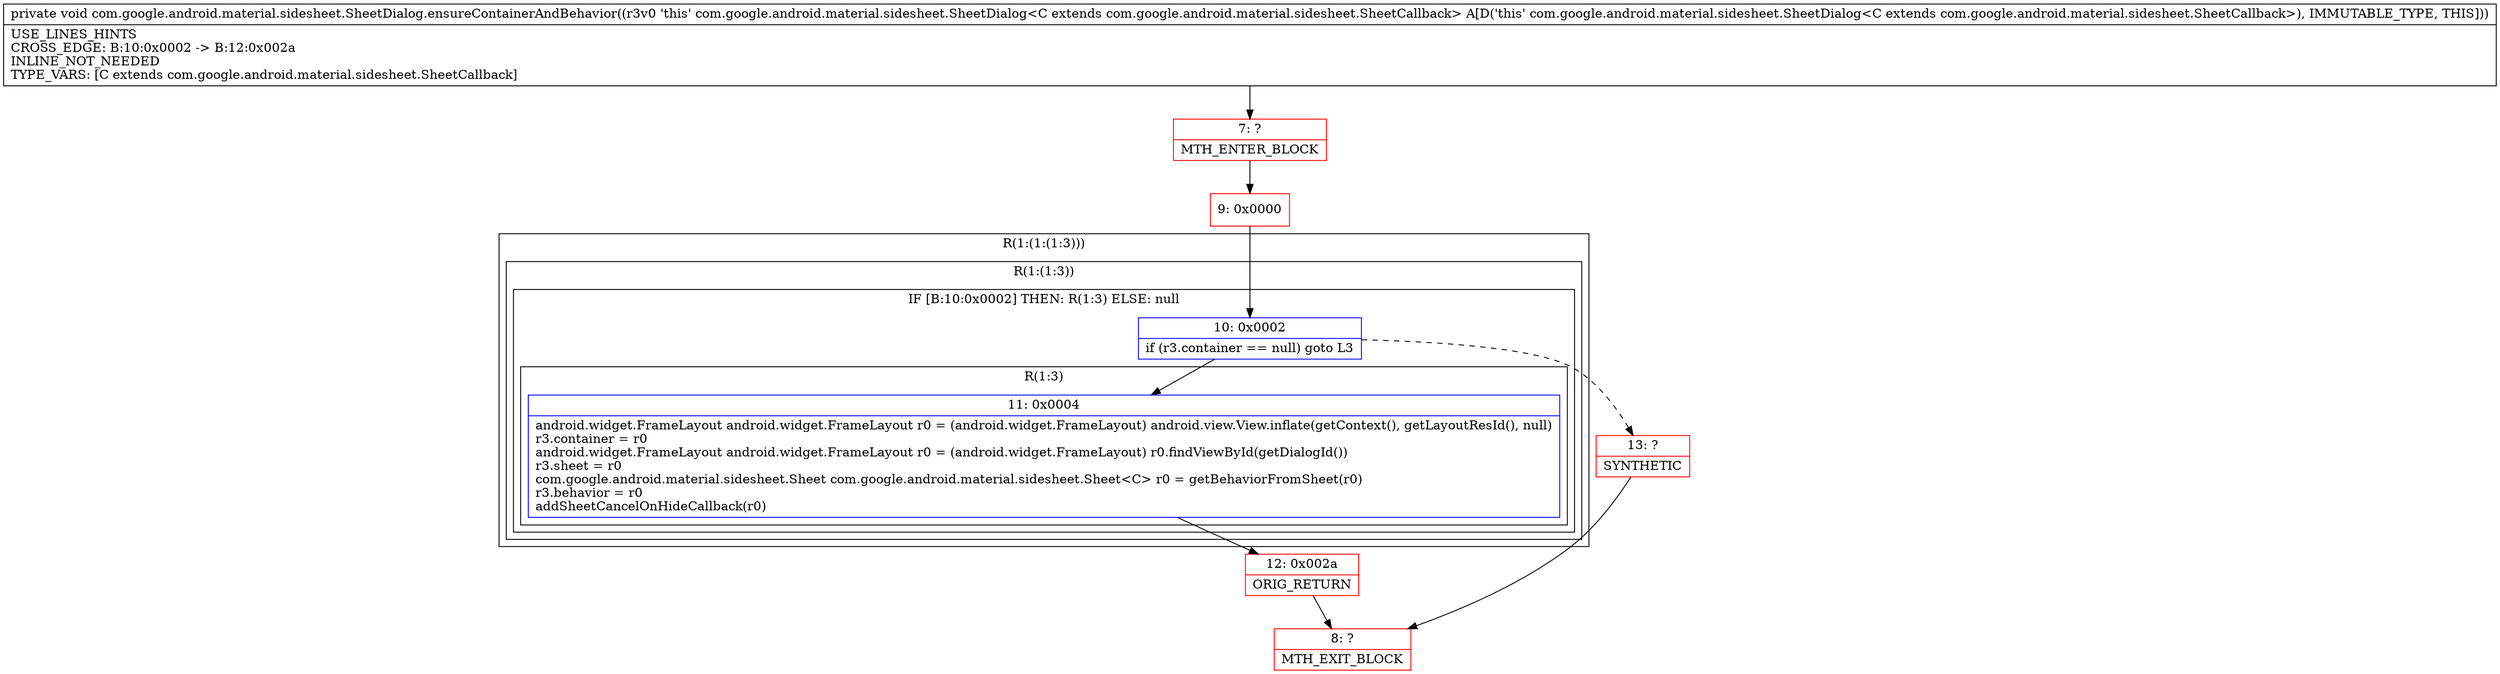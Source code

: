 digraph "CFG forcom.google.android.material.sidesheet.SheetDialog.ensureContainerAndBehavior()V" {
subgraph cluster_Region_1480306130 {
label = "R(1:(1:(1:3)))";
node [shape=record,color=blue];
subgraph cluster_Region_1508933228 {
label = "R(1:(1:3))";
node [shape=record,color=blue];
subgraph cluster_IfRegion_1788233876 {
label = "IF [B:10:0x0002] THEN: R(1:3) ELSE: null";
node [shape=record,color=blue];
Node_10 [shape=record,label="{10\:\ 0x0002|if (r3.container == null) goto L3\l}"];
subgraph cluster_Region_932774904 {
label = "R(1:3)";
node [shape=record,color=blue];
Node_11 [shape=record,label="{11\:\ 0x0004|android.widget.FrameLayout android.widget.FrameLayout r0 = (android.widget.FrameLayout) android.view.View.inflate(getContext(), getLayoutResId(), null)\lr3.container = r0\landroid.widget.FrameLayout android.widget.FrameLayout r0 = (android.widget.FrameLayout) r0.findViewById(getDialogId())\lr3.sheet = r0\lcom.google.android.material.sidesheet.Sheet com.google.android.material.sidesheet.Sheet\<C\> r0 = getBehaviorFromSheet(r0)\lr3.behavior = r0\laddSheetCancelOnHideCallback(r0)\l}"];
}
}
}
}
Node_7 [shape=record,color=red,label="{7\:\ ?|MTH_ENTER_BLOCK\l}"];
Node_9 [shape=record,color=red,label="{9\:\ 0x0000}"];
Node_12 [shape=record,color=red,label="{12\:\ 0x002a|ORIG_RETURN\l}"];
Node_8 [shape=record,color=red,label="{8\:\ ?|MTH_EXIT_BLOCK\l}"];
Node_13 [shape=record,color=red,label="{13\:\ ?|SYNTHETIC\l}"];
MethodNode[shape=record,label="{private void com.google.android.material.sidesheet.SheetDialog.ensureContainerAndBehavior((r3v0 'this' com.google.android.material.sidesheet.SheetDialog\<C extends com.google.android.material.sidesheet.SheetCallback\> A[D('this' com.google.android.material.sidesheet.SheetDialog\<C extends com.google.android.material.sidesheet.SheetCallback\>), IMMUTABLE_TYPE, THIS]))  | USE_LINES_HINTS\lCROSS_EDGE: B:10:0x0002 \-\> B:12:0x002a\lINLINE_NOT_NEEDED\lTYPE_VARS: [C extends com.google.android.material.sidesheet.SheetCallback]\l}"];
MethodNode -> Node_7;Node_10 -> Node_11;
Node_10 -> Node_13[style=dashed];
Node_11 -> Node_12;
Node_7 -> Node_9;
Node_9 -> Node_10;
Node_12 -> Node_8;
Node_13 -> Node_8;
}

